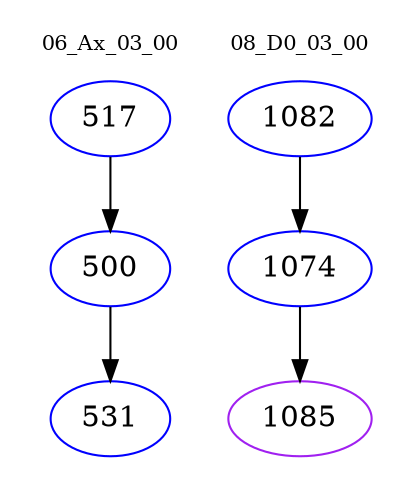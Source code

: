 digraph{
subgraph cluster_0 {
color = white
label = "06_Ax_03_00";
fontsize=10;
T0_517 [label="517", color="blue"]
T0_517 -> T0_500 [color="black"]
T0_500 [label="500", color="blue"]
T0_500 -> T0_531 [color="black"]
T0_531 [label="531", color="blue"]
}
subgraph cluster_1 {
color = white
label = "08_D0_03_00";
fontsize=10;
T1_1082 [label="1082", color="blue"]
T1_1082 -> T1_1074 [color="black"]
T1_1074 [label="1074", color="blue"]
T1_1074 -> T1_1085 [color="black"]
T1_1085 [label="1085", color="purple"]
}
}
